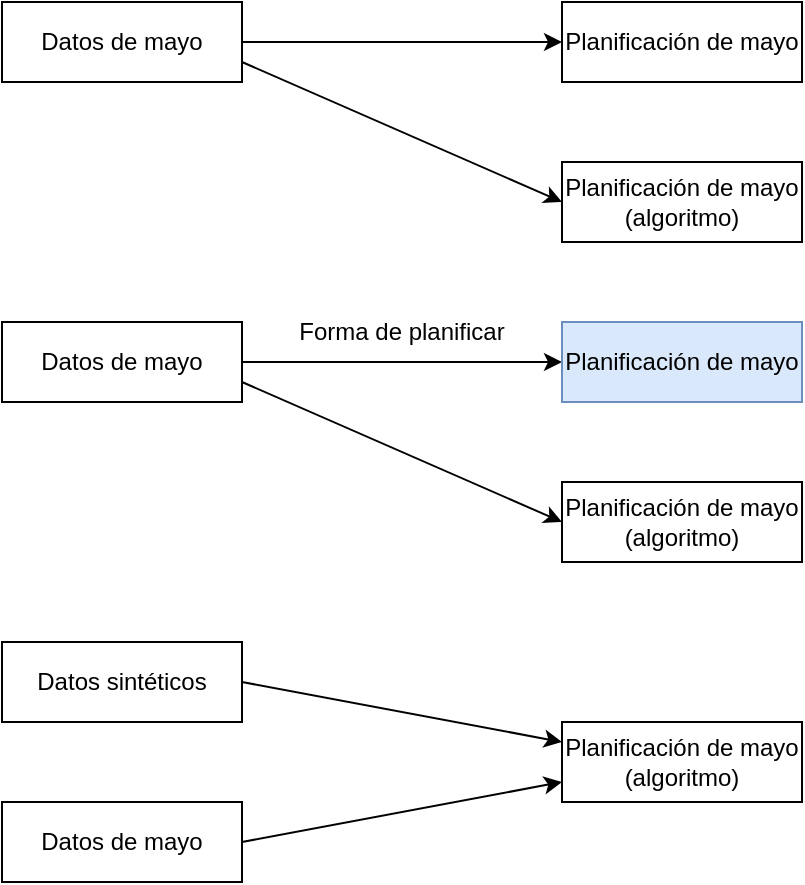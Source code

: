 <mxfile>
    <diagram id="giCASlf-pXT6mUs2oS5U" name="Page-1">
        <mxGraphModel dx="1028" dy="516" grid="1" gridSize="10" guides="1" tooltips="1" connect="1" arrows="1" fold="1" page="1" pageScale="1" pageWidth="850" pageHeight="1100" math="0" shadow="0">
            <root>
                <mxCell id="0"/>
                <mxCell id="1" parent="0"/>
                <mxCell id="4" style="edgeStyle=none;html=1;exitX=1;exitY=0.5;exitDx=0;exitDy=0;entryX=0;entryY=0.5;entryDx=0;entryDy=0;" edge="1" parent="1" source="2" target="3">
                    <mxGeometry relative="1" as="geometry"/>
                </mxCell>
                <mxCell id="6" style="edgeStyle=none;html=1;exitX=1;exitY=0.75;exitDx=0;exitDy=0;entryX=0;entryY=0.5;entryDx=0;entryDy=0;" edge="1" parent="1" source="2" target="5">
                    <mxGeometry relative="1" as="geometry"/>
                </mxCell>
                <mxCell id="2" value="Datos de mayo" style="rounded=0;whiteSpace=wrap;html=1;" vertex="1" parent="1">
                    <mxGeometry x="120" y="240" width="120" height="40" as="geometry"/>
                </mxCell>
                <mxCell id="3" value="Planificación de mayo" style="rounded=0;whiteSpace=wrap;html=1;" vertex="1" parent="1">
                    <mxGeometry x="400" y="240" width="120" height="40" as="geometry"/>
                </mxCell>
                <mxCell id="5" value="Planificación de mayo (algoritmo)" style="rounded=0;whiteSpace=wrap;html=1;" vertex="1" parent="1">
                    <mxGeometry x="400" y="320" width="120" height="40" as="geometry"/>
                </mxCell>
                <mxCell id="7" style="edgeStyle=none;html=1;exitX=1;exitY=0.5;exitDx=0;exitDy=0;entryX=0;entryY=0.5;entryDx=0;entryDy=0;" edge="1" parent="1" source="9" target="10">
                    <mxGeometry relative="1" as="geometry"/>
                </mxCell>
                <mxCell id="8" style="edgeStyle=none;html=1;exitX=1;exitY=0.75;exitDx=0;exitDy=0;entryX=0;entryY=0.5;entryDx=0;entryDy=0;" edge="1" parent="1" source="9" target="11">
                    <mxGeometry relative="1" as="geometry"/>
                </mxCell>
                <mxCell id="9" value="Datos de mayo" style="rounded=0;whiteSpace=wrap;html=1;" vertex="1" parent="1">
                    <mxGeometry x="120" y="400" width="120" height="40" as="geometry"/>
                </mxCell>
                <mxCell id="10" value="Planificación de mayo" style="rounded=0;whiteSpace=wrap;html=1;fillColor=#dae8fc;strokeColor=#6c8ebf;" vertex="1" parent="1">
                    <mxGeometry x="400" y="400" width="120" height="40" as="geometry"/>
                </mxCell>
                <mxCell id="11" value="Planificación de mayo (algoritmo)" style="rounded=0;whiteSpace=wrap;html=1;" vertex="1" parent="1">
                    <mxGeometry x="400" y="480" width="120" height="40" as="geometry"/>
                </mxCell>
                <mxCell id="12" value="Forma de planificar" style="text;html=1;strokeColor=none;fillColor=none;align=center;verticalAlign=middle;whiteSpace=wrap;rounded=0;" vertex="1" parent="1">
                    <mxGeometry x="240" y="390" width="160" height="30" as="geometry"/>
                </mxCell>
                <mxCell id="14" style="edgeStyle=none;html=1;exitX=1;exitY=0.5;exitDx=0;exitDy=0;entryX=0;entryY=0.75;entryDx=0;entryDy=0;" edge="1" parent="1" source="15" target="17">
                    <mxGeometry relative="1" as="geometry"/>
                </mxCell>
                <mxCell id="15" value="Datos de mayo" style="rounded=0;whiteSpace=wrap;html=1;" vertex="1" parent="1">
                    <mxGeometry x="120" y="640" width="120" height="40" as="geometry"/>
                </mxCell>
                <mxCell id="17" value="Planificación de mayo (algoritmo)" style="rounded=0;whiteSpace=wrap;html=1;" vertex="1" parent="1">
                    <mxGeometry x="400" y="600" width="120" height="40" as="geometry"/>
                </mxCell>
                <mxCell id="20" style="edgeStyle=none;html=1;entryX=0;entryY=0.25;entryDx=0;entryDy=0;exitX=1;exitY=0.5;exitDx=0;exitDy=0;" edge="1" parent="1" source="19" target="17">
                    <mxGeometry relative="1" as="geometry"/>
                </mxCell>
                <mxCell id="19" value="Datos sintéticos" style="rounded=0;whiteSpace=wrap;html=1;" vertex="1" parent="1">
                    <mxGeometry x="120" y="560" width="120" height="40" as="geometry"/>
                </mxCell>
            </root>
        </mxGraphModel>
    </diagram>
</mxfile>